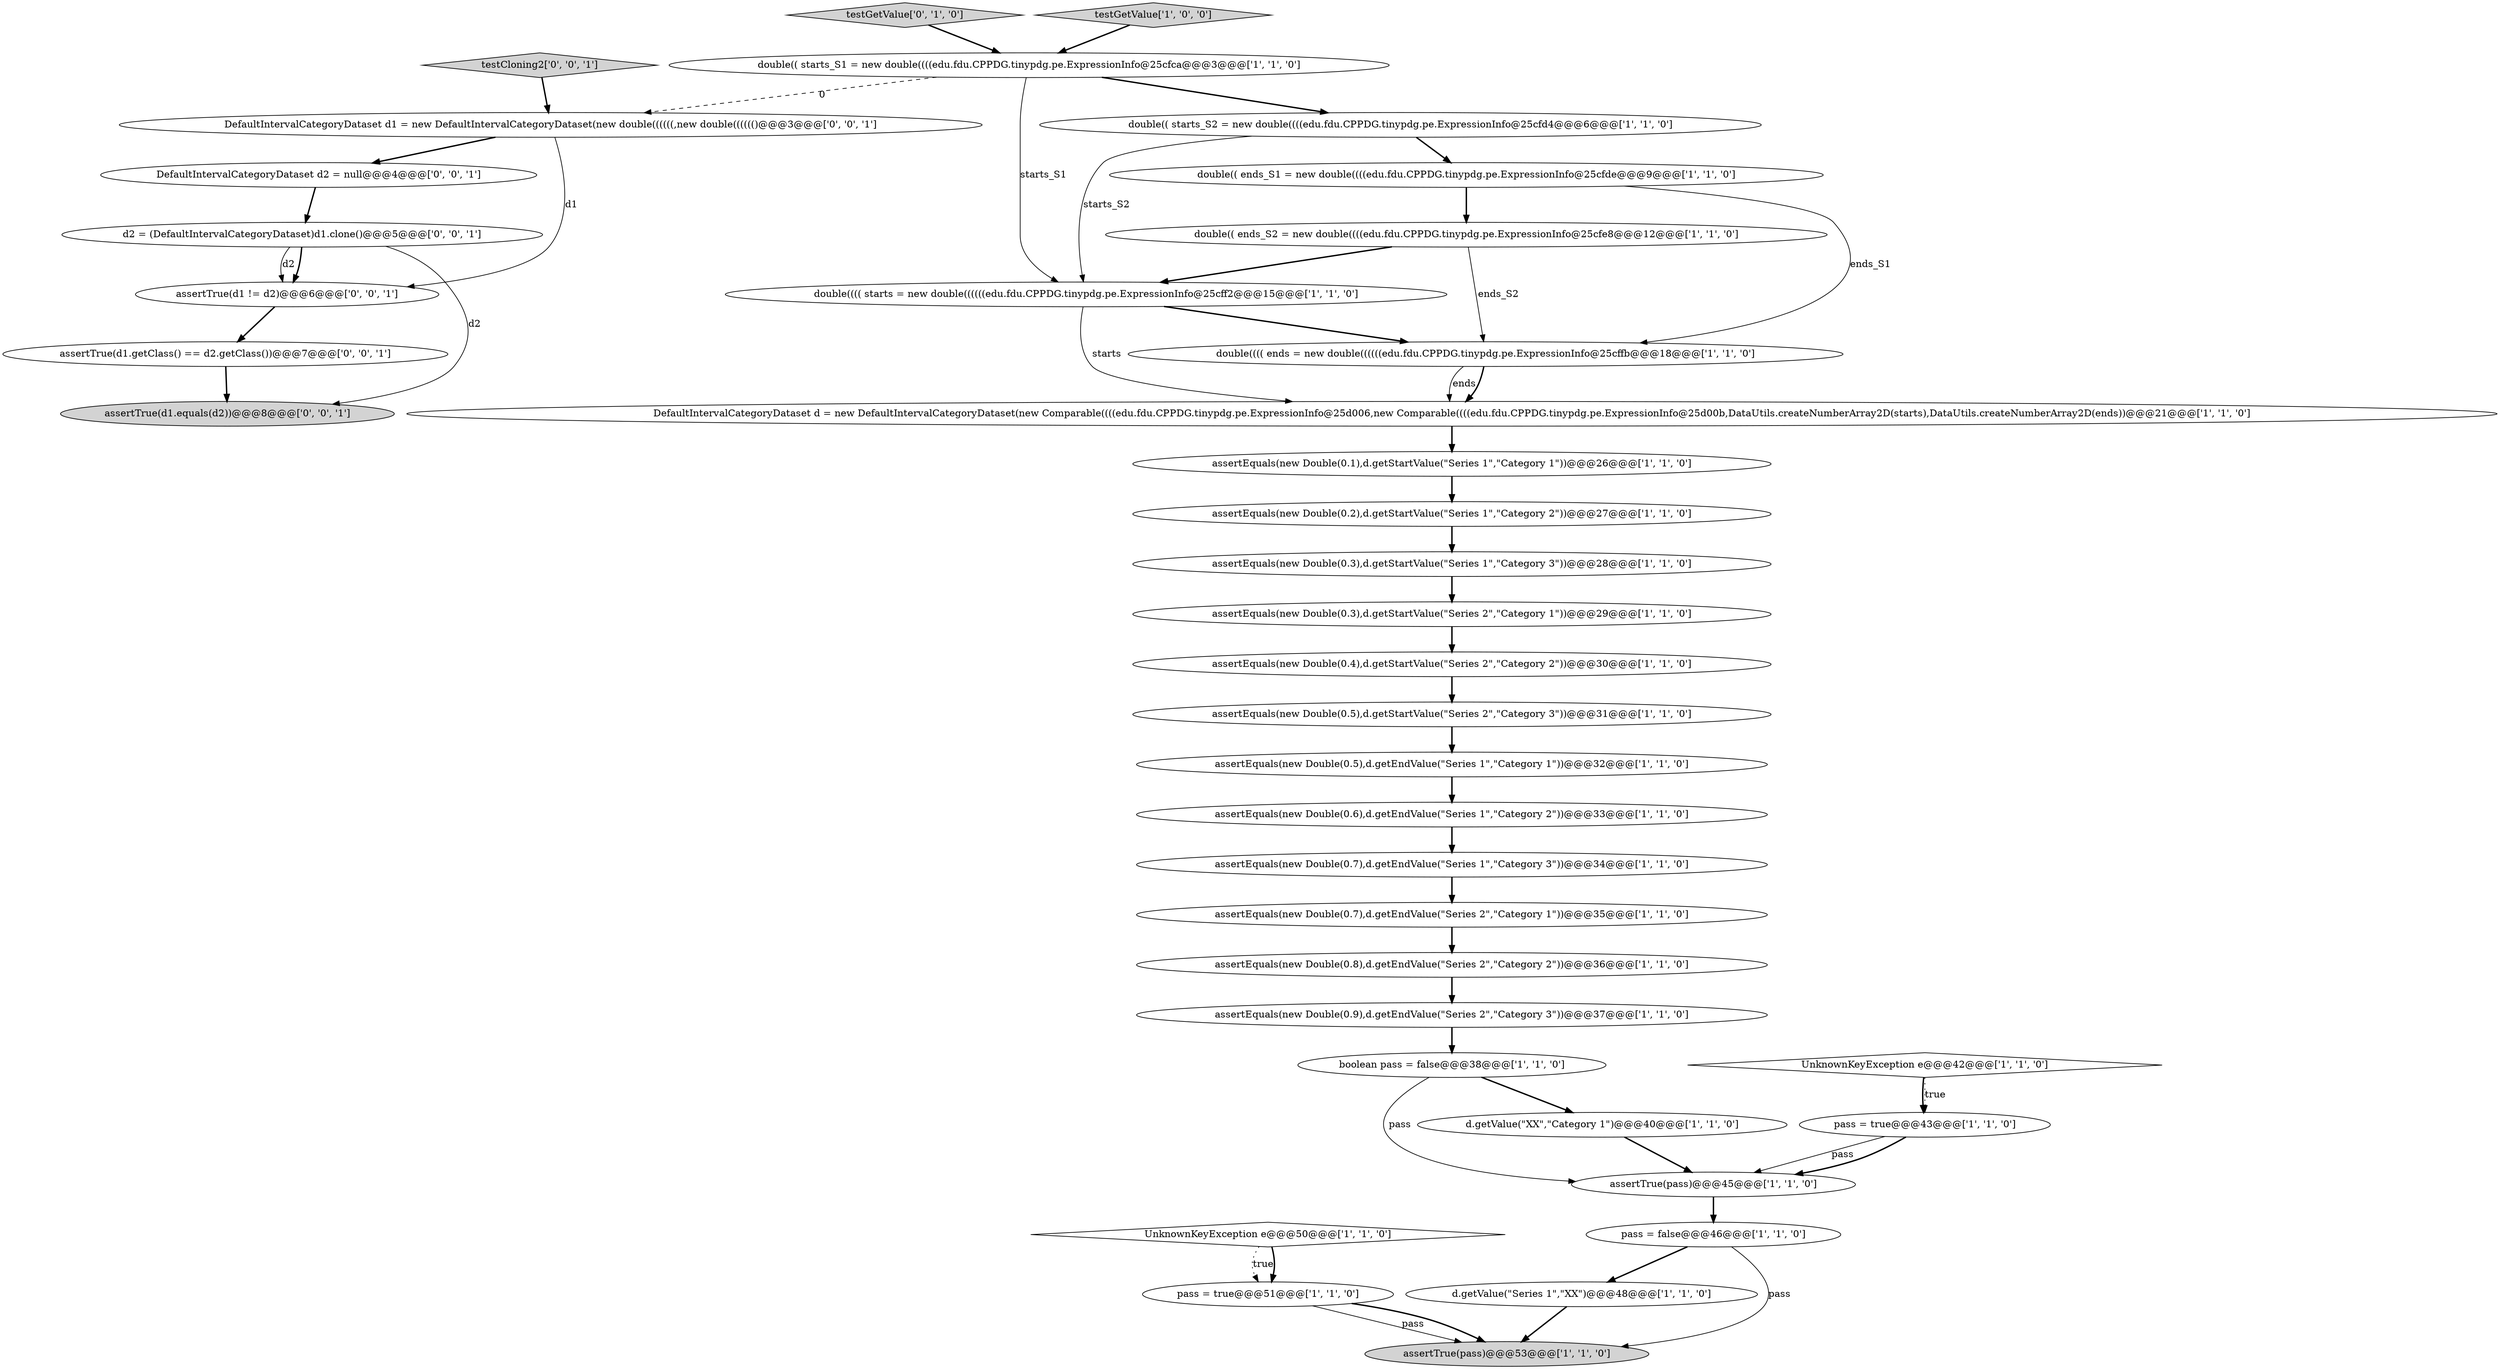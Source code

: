 digraph {
9 [style = filled, label = "UnknownKeyException e@@@50@@@['1', '1', '0']", fillcolor = white, shape = diamond image = "AAA0AAABBB1BBB"];
21 [style = filled, label = "assertEquals(new Double(0.1),d.getStartValue(\"Series 1\",\"Category 1\"))@@@26@@@['1', '1', '0']", fillcolor = white, shape = ellipse image = "AAA0AAABBB1BBB"];
29 [style = filled, label = "d.getValue(\"Series 1\",\"XX\")@@@48@@@['1', '1', '0']", fillcolor = white, shape = ellipse image = "AAA0AAABBB1BBB"];
0 [style = filled, label = "double(( starts_S1 = new double((((edu.fdu.CPPDG.tinypdg.pe.ExpressionInfo@25cfca@@@3@@@['1', '1', '0']", fillcolor = white, shape = ellipse image = "AAA0AAABBB1BBB"];
30 [style = filled, label = "testGetValue['0', '1', '0']", fillcolor = lightgray, shape = diamond image = "AAA0AAABBB2BBB"];
26 [style = filled, label = "assertEquals(new Double(0.5),d.getStartValue(\"Series 2\",\"Category 3\"))@@@31@@@['1', '1', '0']", fillcolor = white, shape = ellipse image = "AAA0AAABBB1BBB"];
22 [style = filled, label = "double(( ends_S1 = new double((((edu.fdu.CPPDG.tinypdg.pe.ExpressionInfo@25cfde@@@9@@@['1', '1', '0']", fillcolor = white, shape = ellipse image = "AAA0AAABBB1BBB"];
36 [style = filled, label = "assertTrue(d1.getClass() == d2.getClass())@@@7@@@['0', '0', '1']", fillcolor = white, shape = ellipse image = "AAA0AAABBB3BBB"];
11 [style = filled, label = "double(((( starts = new double((((((edu.fdu.CPPDG.tinypdg.pe.ExpressionInfo@25cff2@@@15@@@['1', '1', '0']", fillcolor = white, shape = ellipse image = "AAA0AAABBB1BBB"];
1 [style = filled, label = "pass = true@@@51@@@['1', '1', '0']", fillcolor = white, shape = ellipse image = "AAA0AAABBB1BBB"];
28 [style = filled, label = "assertEquals(new Double(0.5),d.getEndValue(\"Series 1\",\"Category 1\"))@@@32@@@['1', '1', '0']", fillcolor = white, shape = ellipse image = "AAA0AAABBB1BBB"];
6 [style = filled, label = "assertEquals(new Double(0.4),d.getStartValue(\"Series 2\",\"Category 2\"))@@@30@@@['1', '1', '0']", fillcolor = white, shape = ellipse image = "AAA0AAABBB1BBB"];
7 [style = filled, label = "double(( ends_S2 = new double((((edu.fdu.CPPDG.tinypdg.pe.ExpressionInfo@25cfe8@@@12@@@['1', '1', '0']", fillcolor = white, shape = ellipse image = "AAA0AAABBB1BBB"];
2 [style = filled, label = "assertEquals(new Double(0.3),d.getStartValue(\"Series 1\",\"Category 3\"))@@@28@@@['1', '1', '0']", fillcolor = white, shape = ellipse image = "AAA0AAABBB1BBB"];
34 [style = filled, label = "DefaultIntervalCategoryDataset d2 = null@@@4@@@['0', '0', '1']", fillcolor = white, shape = ellipse image = "AAA0AAABBB3BBB"];
4 [style = filled, label = "assertEquals(new Double(0.2),d.getStartValue(\"Series 1\",\"Category 2\"))@@@27@@@['1', '1', '0']", fillcolor = white, shape = ellipse image = "AAA0AAABBB1BBB"];
35 [style = filled, label = "DefaultIntervalCategoryDataset d1 = new DefaultIntervalCategoryDataset(new double((((((,new double(((((()@@@3@@@['0', '0', '1']", fillcolor = white, shape = ellipse image = "AAA0AAABBB3BBB"];
13 [style = filled, label = "boolean pass = false@@@38@@@['1', '1', '0']", fillcolor = white, shape = ellipse image = "AAA0AAABBB1BBB"];
32 [style = filled, label = "testCloning2['0', '0', '1']", fillcolor = lightgray, shape = diamond image = "AAA0AAABBB3BBB"];
17 [style = filled, label = "assertEquals(new Double(0.3),d.getStartValue(\"Series 2\",\"Category 1\"))@@@29@@@['1', '1', '0']", fillcolor = white, shape = ellipse image = "AAA0AAABBB1BBB"];
12 [style = filled, label = "assertEquals(new Double(0.9),d.getEndValue(\"Series 2\",\"Category 3\"))@@@37@@@['1', '1', '0']", fillcolor = white, shape = ellipse image = "AAA0AAABBB1BBB"];
25 [style = filled, label = "pass = true@@@43@@@['1', '1', '0']", fillcolor = white, shape = ellipse image = "AAA0AAABBB1BBB"];
31 [style = filled, label = "assertTrue(d1.equals(d2))@@@8@@@['0', '0', '1']", fillcolor = lightgray, shape = ellipse image = "AAA0AAABBB3BBB"];
18 [style = filled, label = "assertEquals(new Double(0.7),d.getEndValue(\"Series 2\",\"Category 1\"))@@@35@@@['1', '1', '0']", fillcolor = white, shape = ellipse image = "AAA0AAABBB1BBB"];
15 [style = filled, label = "assertTrue(pass)@@@53@@@['1', '1', '0']", fillcolor = lightgray, shape = ellipse image = "AAA0AAABBB1BBB"];
14 [style = filled, label = "pass = false@@@46@@@['1', '1', '0']", fillcolor = white, shape = ellipse image = "AAA0AAABBB1BBB"];
33 [style = filled, label = "d2 = (DefaultIntervalCategoryDataset)d1.clone()@@@5@@@['0', '0', '1']", fillcolor = white, shape = ellipse image = "AAA0AAABBB3BBB"];
20 [style = filled, label = "assertTrue(pass)@@@45@@@['1', '1', '0']", fillcolor = white, shape = ellipse image = "AAA0AAABBB1BBB"];
10 [style = filled, label = "assertEquals(new Double(0.6),d.getEndValue(\"Series 1\",\"Category 2\"))@@@33@@@['1', '1', '0']", fillcolor = white, shape = ellipse image = "AAA0AAABBB1BBB"];
23 [style = filled, label = "double(((( ends = new double((((((edu.fdu.CPPDG.tinypdg.pe.ExpressionInfo@25cffb@@@18@@@['1', '1', '0']", fillcolor = white, shape = ellipse image = "AAA0AAABBB1BBB"];
24 [style = filled, label = "assertEquals(new Double(0.7),d.getEndValue(\"Series 1\",\"Category 3\"))@@@34@@@['1', '1', '0']", fillcolor = white, shape = ellipse image = "AAA0AAABBB1BBB"];
5 [style = filled, label = "double(( starts_S2 = new double((((edu.fdu.CPPDG.tinypdg.pe.ExpressionInfo@25cfd4@@@6@@@['1', '1', '0']", fillcolor = white, shape = ellipse image = "AAA0AAABBB1BBB"];
8 [style = filled, label = "testGetValue['1', '0', '0']", fillcolor = lightgray, shape = diamond image = "AAA0AAABBB1BBB"];
19 [style = filled, label = "DefaultIntervalCategoryDataset d = new DefaultIntervalCategoryDataset(new Comparable((((edu.fdu.CPPDG.tinypdg.pe.ExpressionInfo@25d006,new Comparable((((edu.fdu.CPPDG.tinypdg.pe.ExpressionInfo@25d00b,DataUtils.createNumberArray2D(starts),DataUtils.createNumberArray2D(ends))@@@21@@@['1', '1', '0']", fillcolor = white, shape = ellipse image = "AAA0AAABBB1BBB"];
27 [style = filled, label = "assertEquals(new Double(0.8),d.getEndValue(\"Series 2\",\"Category 2\"))@@@36@@@['1', '1', '0']", fillcolor = white, shape = ellipse image = "AAA0AAABBB1BBB"];
3 [style = filled, label = "d.getValue(\"XX\",\"Category 1\")@@@40@@@['1', '1', '0']", fillcolor = white, shape = ellipse image = "AAA0AAABBB1BBB"];
16 [style = filled, label = "UnknownKeyException e@@@42@@@['1', '1', '0']", fillcolor = white, shape = diamond image = "AAA0AAABBB1BBB"];
37 [style = filled, label = "assertTrue(d1 != d2)@@@6@@@['0', '0', '1']", fillcolor = white, shape = ellipse image = "AAA0AAABBB3BBB"];
14->15 [style = solid, label="pass"];
25->20 [style = solid, label="pass"];
23->19 [style = solid, label="ends"];
10->24 [style = bold, label=""];
23->19 [style = bold, label=""];
27->12 [style = bold, label=""];
24->18 [style = bold, label=""];
8->0 [style = bold, label=""];
16->25 [style = bold, label=""];
6->26 [style = bold, label=""];
5->11 [style = solid, label="starts_S2"];
25->20 [style = bold, label=""];
13->20 [style = solid, label="pass"];
11->19 [style = solid, label="starts"];
0->11 [style = solid, label="starts_S1"];
9->1 [style = dotted, label="true"];
34->33 [style = bold, label=""];
1->15 [style = solid, label="pass"];
7->11 [style = bold, label=""];
33->31 [style = solid, label="d2"];
33->37 [style = bold, label=""];
3->20 [style = bold, label=""];
2->17 [style = bold, label=""];
4->2 [style = bold, label=""];
12->13 [style = bold, label=""];
14->29 [style = bold, label=""];
19->21 [style = bold, label=""];
33->37 [style = solid, label="d2"];
37->36 [style = bold, label=""];
32->35 [style = bold, label=""];
17->6 [style = bold, label=""];
36->31 [style = bold, label=""];
22->7 [style = bold, label=""];
22->23 [style = solid, label="ends_S1"];
11->23 [style = bold, label=""];
30->0 [style = bold, label=""];
26->28 [style = bold, label=""];
5->22 [style = bold, label=""];
1->15 [style = bold, label=""];
0->35 [style = dashed, label="0"];
13->3 [style = bold, label=""];
29->15 [style = bold, label=""];
16->25 [style = dotted, label="true"];
28->10 [style = bold, label=""];
35->37 [style = solid, label="d1"];
0->5 [style = bold, label=""];
20->14 [style = bold, label=""];
21->4 [style = bold, label=""];
18->27 [style = bold, label=""];
9->1 [style = bold, label=""];
35->34 [style = bold, label=""];
7->23 [style = solid, label="ends_S2"];
}
